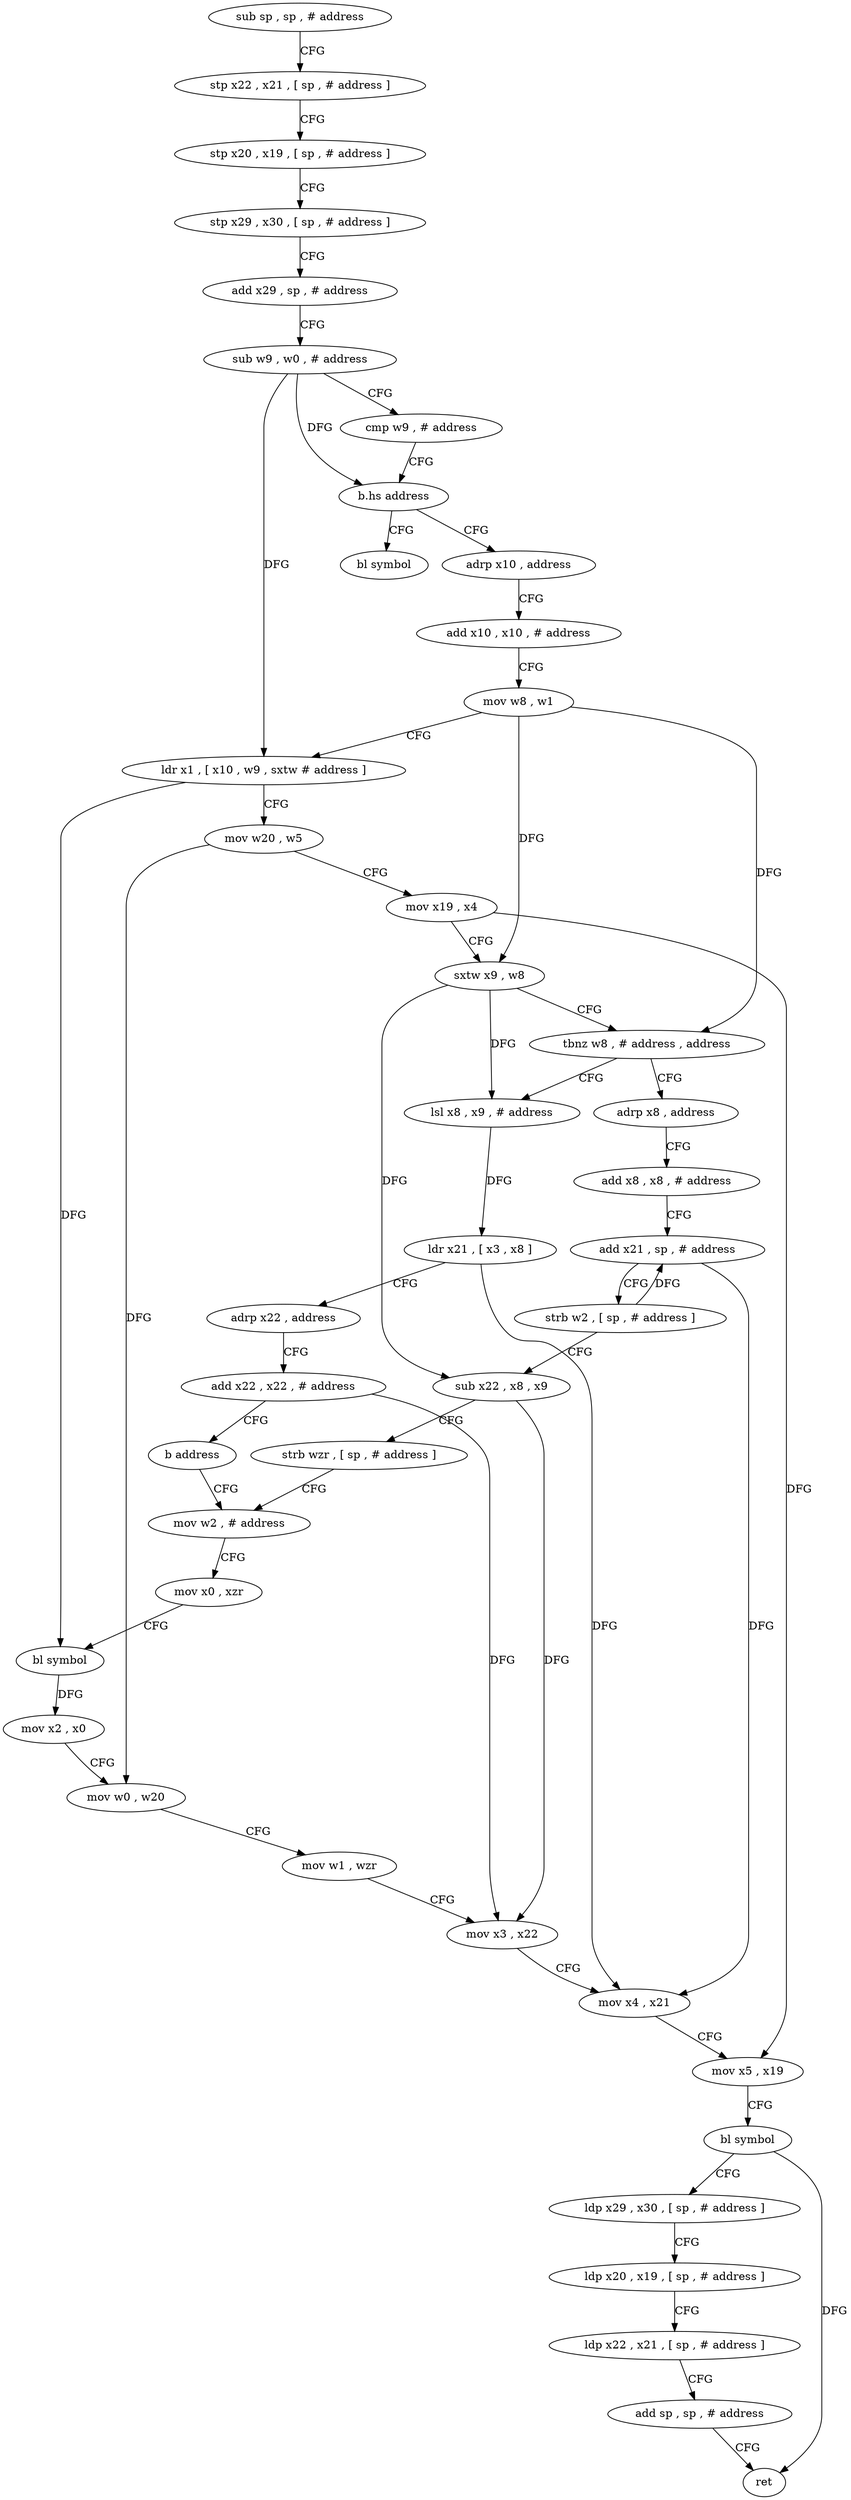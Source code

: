 digraph "func" {
"4272328" [label = "sub sp , sp , # address" ]
"4272332" [label = "stp x22 , x21 , [ sp , # address ]" ]
"4272336" [label = "stp x20 , x19 , [ sp , # address ]" ]
"4272340" [label = "stp x29 , x30 , [ sp , # address ]" ]
"4272344" [label = "add x29 , sp , # address" ]
"4272348" [label = "sub w9 , w0 , # address" ]
"4272352" [label = "cmp w9 , # address" ]
"4272356" [label = "b.hs address" ]
"4272496" [label = "bl symbol" ]
"4272360" [label = "adrp x10 , address" ]
"4272364" [label = "add x10 , x10 , # address" ]
"4272368" [label = "mov w8 , w1" ]
"4272372" [label = "ldr x1 , [ x10 , w9 , sxtw # address ]" ]
"4272376" [label = "mov w20 , w5" ]
"4272380" [label = "mov x19 , x4" ]
"4272384" [label = "sxtw x9 , w8" ]
"4272388" [label = "tbnz w8 , # address , address" ]
"4272412" [label = "adrp x8 , address" ]
"4272392" [label = "lsl x8 , x9 , # address" ]
"4272416" [label = "add x8 , x8 , # address" ]
"4272420" [label = "add x21 , sp , # address" ]
"4272424" [label = "strb w2 , [ sp , # address ]" ]
"4272428" [label = "sub x22 , x8 , x9" ]
"4272432" [label = "strb wzr , [ sp , # address ]" ]
"4272436" [label = "mov w2 , # address" ]
"4272396" [label = "ldr x21 , [ x3 , x8 ]" ]
"4272400" [label = "adrp x22 , address" ]
"4272404" [label = "add x22 , x22 , # address" ]
"4272408" [label = "b address" ]
"4272440" [label = "mov x0 , xzr" ]
"4272444" [label = "bl symbol" ]
"4272448" [label = "mov x2 , x0" ]
"4272452" [label = "mov w0 , w20" ]
"4272456" [label = "mov w1 , wzr" ]
"4272460" [label = "mov x3 , x22" ]
"4272464" [label = "mov x4 , x21" ]
"4272468" [label = "mov x5 , x19" ]
"4272472" [label = "bl symbol" ]
"4272476" [label = "ldp x29 , x30 , [ sp , # address ]" ]
"4272480" [label = "ldp x20 , x19 , [ sp , # address ]" ]
"4272484" [label = "ldp x22 , x21 , [ sp , # address ]" ]
"4272488" [label = "add sp , sp , # address" ]
"4272492" [label = "ret" ]
"4272328" -> "4272332" [ label = "CFG" ]
"4272332" -> "4272336" [ label = "CFG" ]
"4272336" -> "4272340" [ label = "CFG" ]
"4272340" -> "4272344" [ label = "CFG" ]
"4272344" -> "4272348" [ label = "CFG" ]
"4272348" -> "4272352" [ label = "CFG" ]
"4272348" -> "4272356" [ label = "DFG" ]
"4272348" -> "4272372" [ label = "DFG" ]
"4272352" -> "4272356" [ label = "CFG" ]
"4272356" -> "4272496" [ label = "CFG" ]
"4272356" -> "4272360" [ label = "CFG" ]
"4272360" -> "4272364" [ label = "CFG" ]
"4272364" -> "4272368" [ label = "CFG" ]
"4272368" -> "4272372" [ label = "CFG" ]
"4272368" -> "4272384" [ label = "DFG" ]
"4272368" -> "4272388" [ label = "DFG" ]
"4272372" -> "4272376" [ label = "CFG" ]
"4272372" -> "4272444" [ label = "DFG" ]
"4272376" -> "4272380" [ label = "CFG" ]
"4272376" -> "4272452" [ label = "DFG" ]
"4272380" -> "4272384" [ label = "CFG" ]
"4272380" -> "4272468" [ label = "DFG" ]
"4272384" -> "4272388" [ label = "CFG" ]
"4272384" -> "4272428" [ label = "DFG" ]
"4272384" -> "4272392" [ label = "DFG" ]
"4272388" -> "4272412" [ label = "CFG" ]
"4272388" -> "4272392" [ label = "CFG" ]
"4272412" -> "4272416" [ label = "CFG" ]
"4272392" -> "4272396" [ label = "DFG" ]
"4272416" -> "4272420" [ label = "CFG" ]
"4272420" -> "4272424" [ label = "CFG" ]
"4272420" -> "4272464" [ label = "DFG" ]
"4272424" -> "4272428" [ label = "CFG" ]
"4272424" -> "4272420" [ label = "DFG" ]
"4272428" -> "4272432" [ label = "CFG" ]
"4272428" -> "4272460" [ label = "DFG" ]
"4272432" -> "4272436" [ label = "CFG" ]
"4272436" -> "4272440" [ label = "CFG" ]
"4272396" -> "4272400" [ label = "CFG" ]
"4272396" -> "4272464" [ label = "DFG" ]
"4272400" -> "4272404" [ label = "CFG" ]
"4272404" -> "4272408" [ label = "CFG" ]
"4272404" -> "4272460" [ label = "DFG" ]
"4272408" -> "4272436" [ label = "CFG" ]
"4272440" -> "4272444" [ label = "CFG" ]
"4272444" -> "4272448" [ label = "DFG" ]
"4272448" -> "4272452" [ label = "CFG" ]
"4272452" -> "4272456" [ label = "CFG" ]
"4272456" -> "4272460" [ label = "CFG" ]
"4272460" -> "4272464" [ label = "CFG" ]
"4272464" -> "4272468" [ label = "CFG" ]
"4272468" -> "4272472" [ label = "CFG" ]
"4272472" -> "4272476" [ label = "CFG" ]
"4272472" -> "4272492" [ label = "DFG" ]
"4272476" -> "4272480" [ label = "CFG" ]
"4272480" -> "4272484" [ label = "CFG" ]
"4272484" -> "4272488" [ label = "CFG" ]
"4272488" -> "4272492" [ label = "CFG" ]
}
